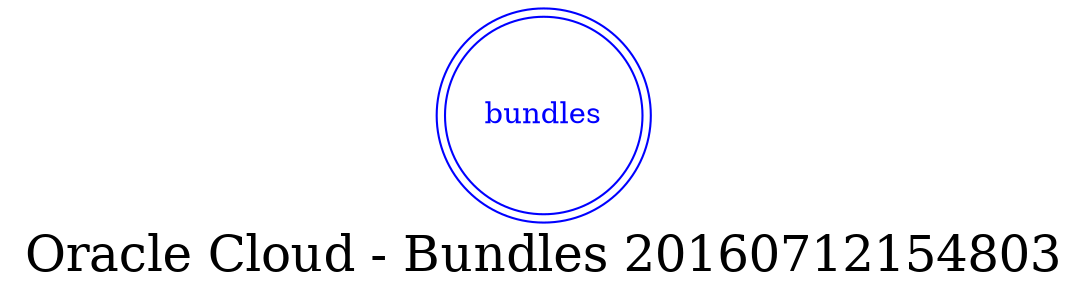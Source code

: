 digraph LexiconGraph {
graph[label="Oracle Cloud - Bundles 20160712154803", fontsize=24]
splines=true
"bundles" [color=blue, fontcolor=blue, shape=doublecircle]
}
